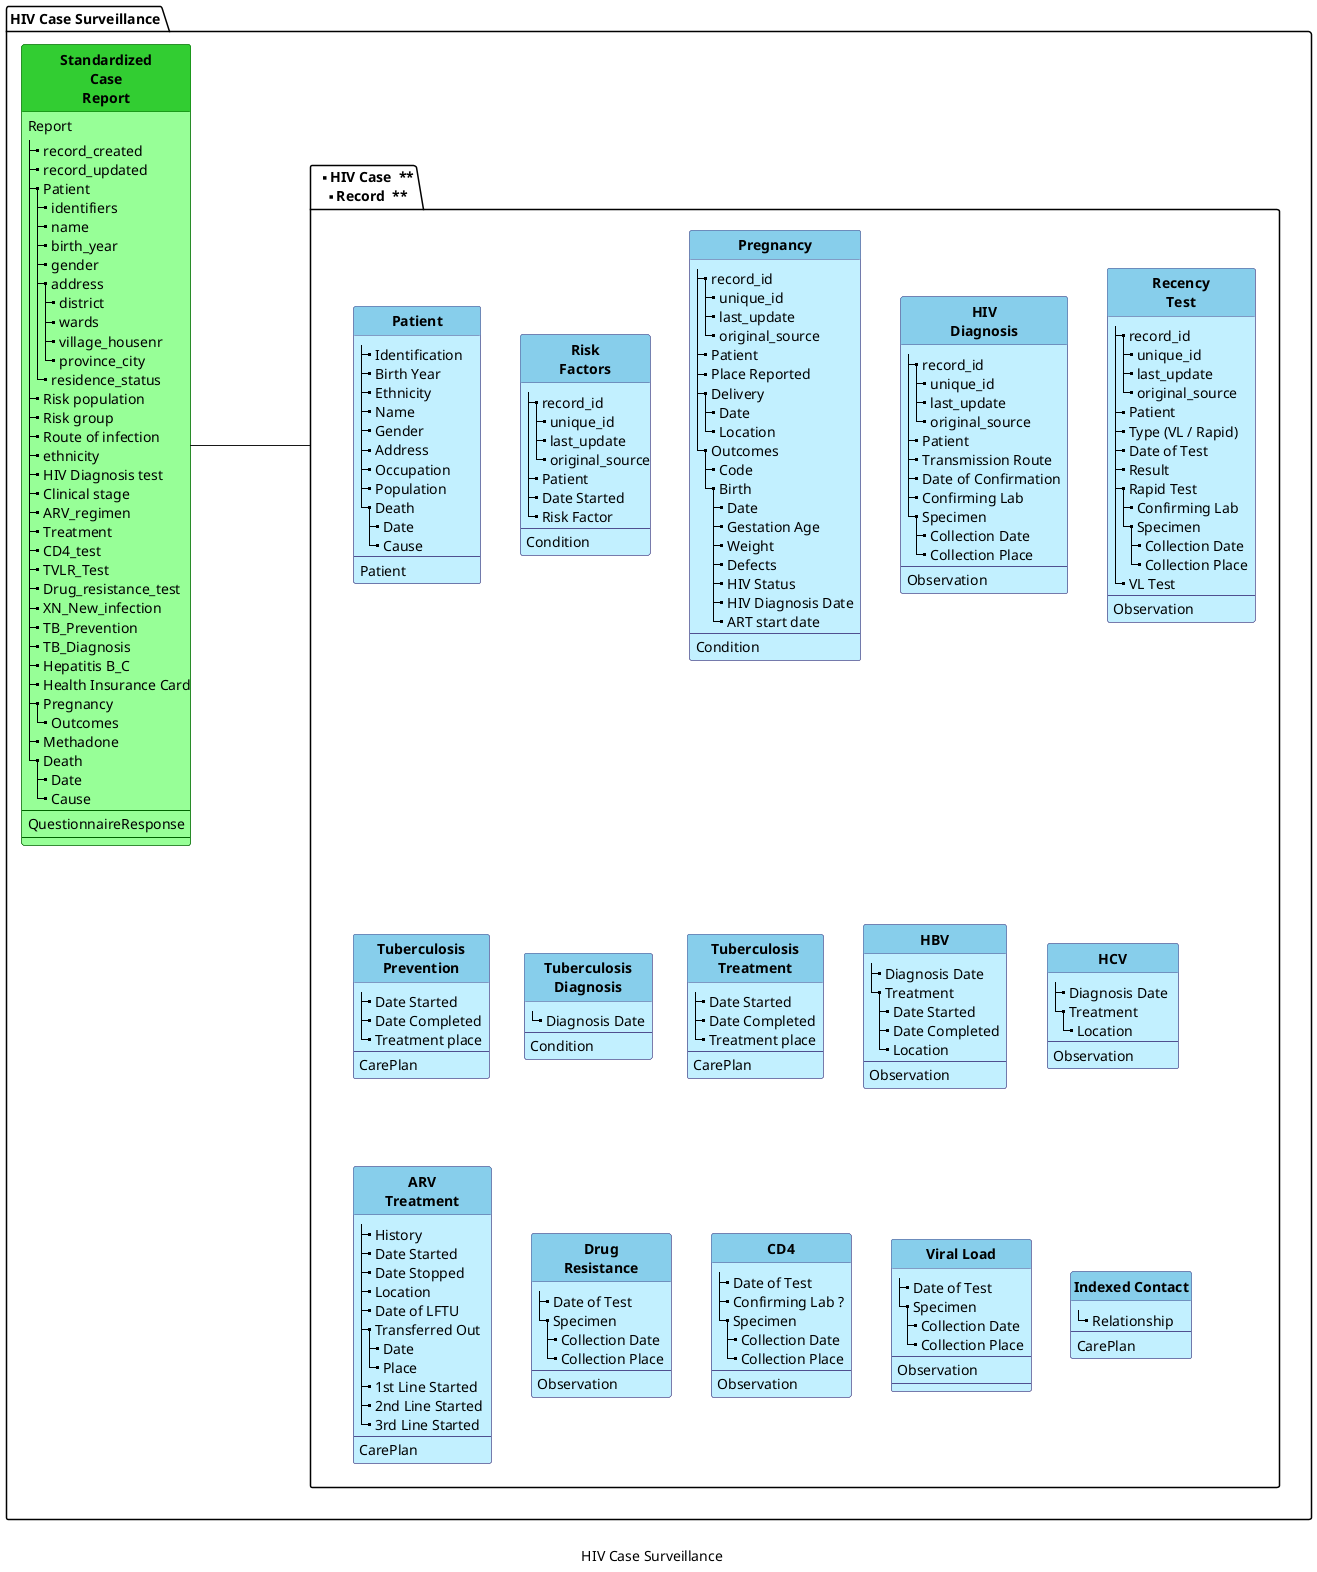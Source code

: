 @startuml
'skinparam linetype polyline
'skinparam linetype ortho
hide circle
hide stereotype

'!pragma layout smetana

skinparam class<<AS>> {
 BorderColor DarkRed
 BackgroundColor MistyRose
 HeaderBackgroundColor #f09090
}
skinparam class<<MD>> {
 BorderColor DarkSlateGray
 BackgroundColor WhiteSmoke
 HeaderBackgroundColor #909090
}
skinparam class<<FL>> {
 BorderColor #b07050
 BackgroundColor BUSINESS
 HeaderBackgroundColor #f2f295
}

skinparam class<<TM>> {
 BorderColor #505090
 BackgroundColor APPLICATION
 HeaderBackgroundColor SkyBlue
}

skinparam class<<TL>> {
 BorderColor DarkGreen
 BackgroundColor PHYSICAL
 HeaderBackgroundColor LimeGreen
}

package "HIV Case Surveillance" as HIVCaseSurveillance {



    class "**Standardized**\n** Case **\n**Report**" as StdReport<<TL>> {
        Report
        |_ record_created
        |_ record_updated
        |_ Patient
          |_ identifiers
          |_ name
          |_ birth_year
          |_ gender
          |_ address
            |_ district
            |_ wards
            |_ village_housenr
            |_ province_city
          |_ residence_status
        |_ Risk population
        |_ Risk group
        |_ Route of infection
        |_ ethnicity
        |_ HIV Diagnosis test
        |_ Clinical stage
        |_ ARV_regimen
        |_ Treatment
        |_ CD4_test
        |_ TVLR_Test
        |_ Drug_resistance_test
        |_ XN_New_infection
        |_ TB_Prevention
        |_ TB_Diagnosis
        |_ Hepatitis B_C
        |_ Health Insurance Card
        |_ Pregnancy
          |_ Outcomes
        |_ Methadone
        |_ Death
          |_ Date
          |_ Cause        
        --
        QuestionnaireResponse
        --
    }


    package "**  HIV Case  **\n**  Record  **" as Long<<AS>> {


        class "**Patient**" as Pat<<TM>> {
            |_ Identification     
            |_ Birth Year
            |_ Ethnicity
            |_ Name
            |_ Gender
            |_ Address
            |_ Occupation
            |_ Population
            |_ Death
              |_ Date
              |_ Cause
            --
            Patient
        }
        class "** Risk **\n** Factors **" as Risk<<TM>> {
            |_ record_id
              |_ unique_id
              |_ last_update
              |_ original_source
            |_ Patient
            |_ Date Started     
            |_ Risk Factor  
            --
            Condition
        }
        class "** Pregnancy **" as Preg<<TM>> {
            |_ record_id
              |_ unique_id
              |_ last_update
              |_ original_source
            |_ Patient
            |_ Place Reported
            |_ Delivery 
              |_ Date
              |_ Location
            |_ Outcomes
              |_ Code
              |_ Birth
                |_ Date
                |_ Gestation Age
                |_ Weight
                |_ Defects
                |_ HIV Status 
                |_ HIV Diagnosis Date  
                |_ ART start date
            --
            Condition
        }
        class "** HIV **\n** Diagnosis **" as Diag<<TM>> {
            |_ record_id
              |_ unique_id
              |_ last_update
              |_ original_source
            |_ Patient
            |_ Transmission Route  
            |_ Date of Confirmation  
            |_ Confirming Lab 
            |_ Specimen 
              |_ Collection Date  
              |_ Collection Place  
            --
            Observation
        }
        class "** Recency **\n** Test **" as Rec<<TM>> {
            |_ record_id
              |_ unique_id
              |_ last_update
              |_ original_source
            |_ Patient
            |_ Type (VL / Rapid)  
            |_ Date of Test  
            |_ Result
            |_ Rapid Test
              |_ Confirming Lab 
              |_ Specimen 
                |_ Collection Date  
                |_ Collection Place  
            |_ VL Test
            --
            Observation
        }
Pat -right[hidden]- Risk : ""
Risk -right[hidden]- Preg : ""
Preg -right[hidden]- Diag : ""
Diag -right[hidden]- Rec : ""

        class "**Drug**\n** Resistance **" as DRes<<TM>> {
            |_ Date of Test  
            |_ Specimen 
              |_ Collection Date  
              |_ Collection Place  
            --
            Observation
        }


        class "** CD4 **" as CD4<<TM>> {
            |_ Date of Test  
            |_ Confirming Lab ? 
            |_ Specimen 
              |_ Collection Date  
              |_ Collection Place  
            --
            Observation
        }
        class "** Viral Load **" as VL<<TM>> {
            |_ Date of Test  
            |_ Specimen 
              |_ Collection Date  
              |_ Collection Place  
            --
            Observation
            --
        }



        class "** Tuberculosis **\n**Prevention**" as TPT<<TM>> {
            |_ Date Started
            |_ Date Completed  
            |_ Treatment place  
            --
            CarePlan
        }
        class "** Tuberculosis **\n**Diagnosis**" as TB<<TM>> {
            |_ Diagnosis Date  
            --
            Condition
        }
        class "** Tuberculosis **\n**Treatment**" as TBT<<TM>> {
            |_ Date Started
            |_ Date Completed 
            |_ Treatment place  
            --
            CarePlan
        }
        class "**ARV**\n** Treatment **" as ARV<<TM>> {
            |_ History
            |_ Date Started
            |_ Date Stopped  
            |_ Location  
            |_ Date of LFTU
            |_ Transferred Out   
              |_ Date
              |_ Place  
            |_ 1st Line Started  
            |_ 2nd Line Started  
            |_ 3rd Line Started  
            --
            CarePlan
        }
        class "** HBV **" as HBV<<TM>> {
            |_ Diagnosis Date
            |_ Treatment
              |_ Date Started
              |_ Date Completed  
              |_ Location  
            --
            Observation
        }
        class "** HCV **" as HCV<<TM>> {
            |_ Diagnosis Date   
            |_ Treatment
              |_ Location  
            --
            Observation
        }

        class "**Indexed Contact**" as IC<<TM>> {
            |_ Relationship  
            --
            CarePlan
        }

    }

StdReport -right- Long: "                           "
'StdReport -[hidden]right- TPT: "                       "
StdReport -[hidden]right- ARV: "                       "

'    Frms -right-> StdReport: "       "
'    MonthlyReport -right-> StdReport
Pat -down[hidden]- TPT : ""

TPT -right[hidden]- TB
TB -right[hidden]- TBT
TBT -right[hidden]- HBV : ""
HBV -right[hidden]- HCV : ""


TPT -down[hidden]- ARV : ""

ARV -right[hidden]- DRes : ""
DRes -right[hidden]- CD4 : ""
CD4 -right[hidden]- VL : ""
VL -right[hidden]- IC : ""

  }  
'MonthlyReport -right[hidden]-> StdReport


caption

HIV Case Surveillance
endcaption


@enduml


